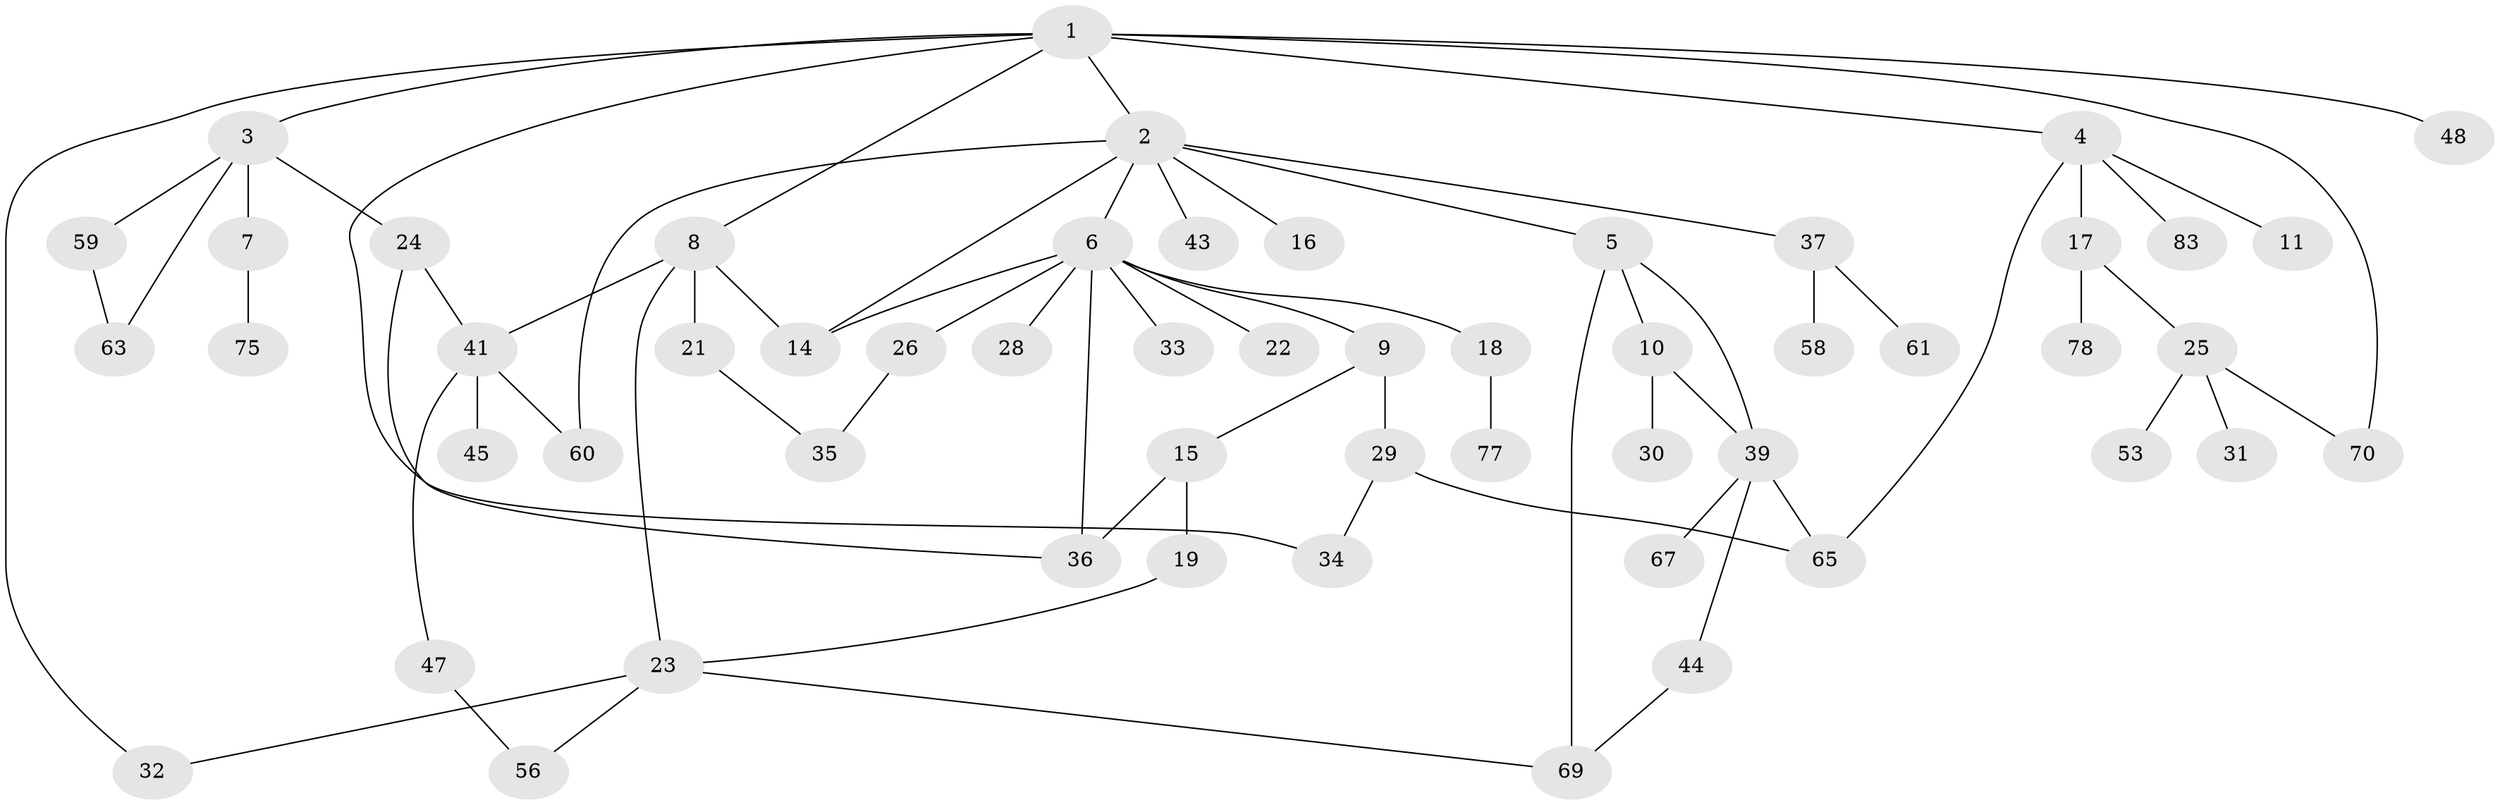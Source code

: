 // Generated by graph-tools (version 1.1) at 2025/23/03/03/25 07:23:33]
// undirected, 55 vertices, 72 edges
graph export_dot {
graph [start="1"]
  node [color=gray90,style=filled];
  1 [super="+12"];
  2 [super="+13"];
  3 [super="+27"];
  4 [super="+66"];
  5 [super="+80"];
  6 [super="+20"];
  7 [super="+81"];
  8 [super="+85"];
  9;
  10 [super="+71"];
  11;
  14 [super="+38"];
  15;
  16 [super="+52"];
  17;
  18;
  19 [super="+79"];
  21;
  22;
  23 [super="+73"];
  24 [super="+62"];
  25 [super="+51"];
  26;
  28 [super="+49"];
  29 [super="+40"];
  30;
  31 [super="+50"];
  32 [super="+55"];
  33;
  34;
  35 [super="+72"];
  36 [super="+76"];
  37 [super="+46"];
  39 [super="+54"];
  41 [super="+42"];
  43;
  44;
  45 [super="+74"];
  47 [super="+64"];
  48;
  53 [super="+87"];
  56 [super="+57"];
  58;
  59 [super="+86"];
  60;
  61;
  63;
  65 [super="+68"];
  67;
  69 [super="+84"];
  70;
  75 [super="+82"];
  77;
  78;
  83;
  1 -- 2;
  1 -- 3;
  1 -- 4;
  1 -- 8;
  1 -- 32;
  1 -- 34;
  1 -- 48;
  1 -- 70;
  2 -- 5;
  2 -- 6;
  2 -- 16;
  2 -- 60;
  2 -- 43;
  2 -- 37;
  2 -- 14;
  3 -- 7;
  3 -- 24;
  3 -- 59;
  3 -- 63;
  4 -- 11;
  4 -- 17;
  4 -- 65;
  4 -- 83;
  5 -- 10;
  5 -- 39;
  5 -- 69;
  6 -- 9;
  6 -- 18;
  6 -- 22;
  6 -- 26;
  6 -- 28;
  6 -- 14;
  6 -- 33;
  6 -- 36;
  7 -- 75;
  8 -- 21;
  8 -- 23;
  8 -- 41;
  8 -- 14;
  9 -- 15;
  9 -- 29;
  10 -- 30;
  10 -- 39 [weight=2];
  15 -- 19;
  15 -- 36;
  17 -- 25;
  17 -- 78;
  18 -- 77;
  19 -- 23;
  21 -- 35;
  23 -- 56;
  23 -- 69;
  23 -- 32;
  24 -- 36;
  24 -- 41;
  25 -- 31;
  25 -- 53;
  25 -- 70;
  26 -- 35;
  29 -- 34;
  29 -- 65;
  37 -- 58;
  37 -- 61;
  39 -- 44;
  39 -- 67;
  39 -- 65;
  41 -- 47;
  41 -- 60;
  41 -- 45;
  44 -- 69;
  47 -- 56;
  59 -- 63;
}
